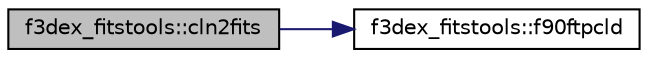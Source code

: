digraph G
{
  edge [fontname="Helvetica",fontsize="10",labelfontname="Helvetica",labelfontsize="10"];
  node [fontname="Helvetica",fontsize="10",shape=record];
  rankdir=LR;
  Node1 [label="f3dex_fitstools::cln2fits",height=0.2,width=0.4,color="black", fillcolor="grey75", style="filled" fontcolor="black"];
  Node1 -> Node2 [color="midnightblue",fontsize="10",style="solid"];
  Node2 [label="f3dex_fitstools::f90ftpcld",height=0.2,width=0.4,color="black", fillcolor="white", style="filled",URL="$namespacef3dex__fitstools.html#a83e1158f828e86e43f1dc68bc0e7c59b"];
}
